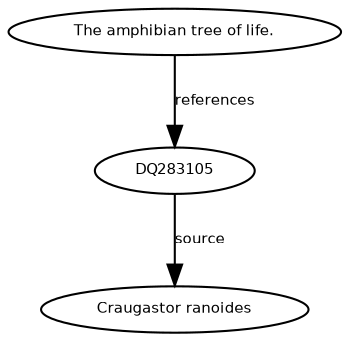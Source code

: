 digraph G {
size="3,3";
node [fontsize=7, fontname="Helvetica"];
edge [fontsize=7, fontname="Helvetica"];
node0 [label="DQ283105", width=0.27433100247,height=0.27433100247];
node1 [label="The amphibian tree of life.", width=0.27433100247,height=0.27433100247];
node2 [label="Craugastor ranoides", width=0.27433100247,height=0.27433100247];
node1 -> node0 [label="references"];
node0 -> node2 [label="source"];
}

